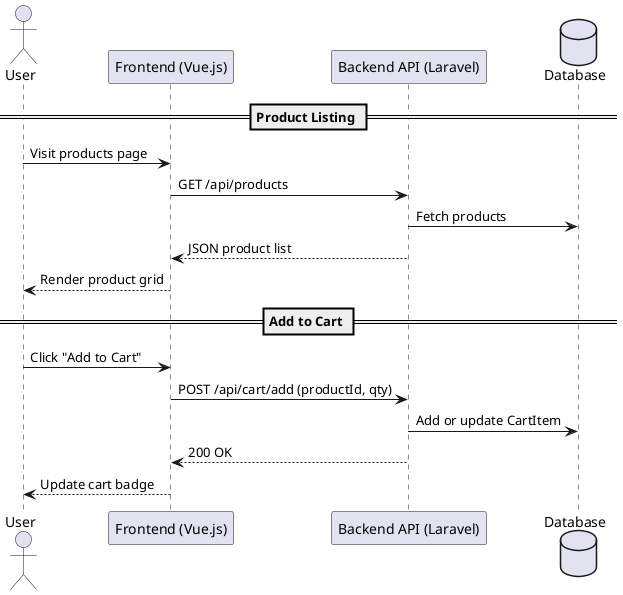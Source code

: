 @startuml
actor User
participant "Frontend (Vue.js)" as FE
participant "Backend API (Laravel)" as BE
database Database

== Product Listing ==
User -> FE: Visit products page
FE -> BE: GET /api/products
BE -> Database: Fetch products
BE --> FE: JSON product list
FE --> User: Render product grid

== Add to Cart ==
User -> FE: Click "Add to Cart"
FE -> BE: POST /api/cart/add (productId, qty)
BE -> Database: Add or update CartItem
BE --> FE: 200 OK
FE --> User: Update cart badge
@enduml